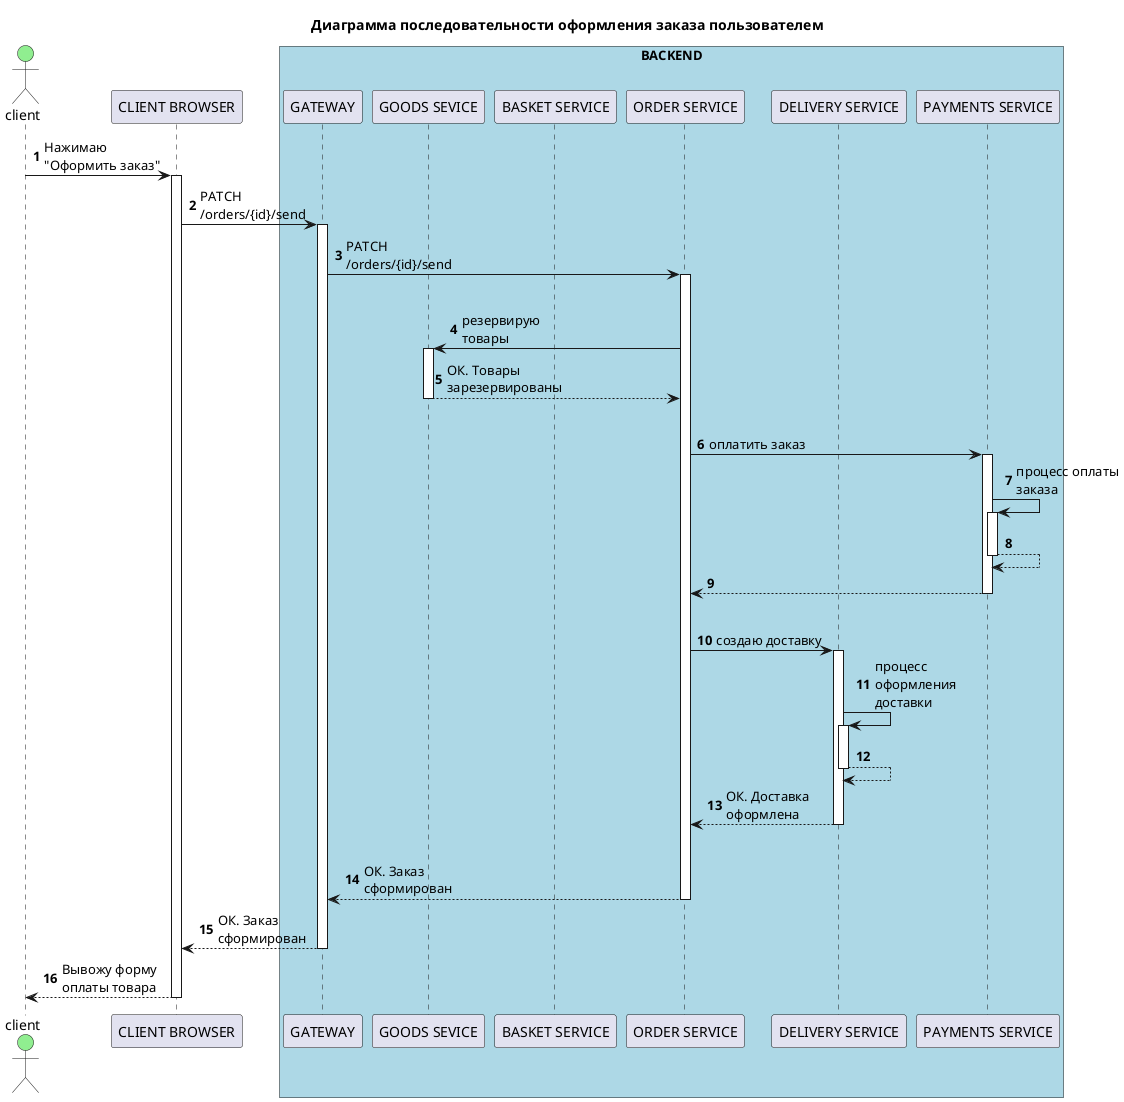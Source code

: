 @startuml
'<SETTINGS>'
autonumber
autoactivate on
skinparam maxMessageSize 125
'</SETTINGS>'

title "Диаграмма последовательности оформления заказа пользователем"

'<PARTICIPANTS>'
Actor client #LightGreen
'Actor administrator #Red
participant "CLIENT BROWSER" as browser
'
box "BACKEND" #LightBlue
    participant GATEWAY as gateway
'    participant "AUTH SERVICE" as auth
    participant "GOODS SEVICE" as goods
    participant "BASKET SERVICE" as basket
    participant "ORDER SERVICE" as orders
    participant "DELIVERY SERVICE" as delivery
    participant "PAYMENTS SERVICE" as payments
'    participant "NOTIFICATION SERVICE" as notification
end box
'
'box "INTERNAL SYSTEM" #Yellow
'participant "CRM" as crm
'participant "WMS" as wms
'end box
'
'box "OUTSIDE SYSTEM"
'participant "Identity provider" as idpr
'participant "DELIVERY OUT SERVICE" as delivery_out_serv
'participant "PAYMENTS OUT SERVICE" as payments_out_serv
'end box
'<\PARTICIPANTS>'

'<LOGIC>'
''https://pay.yandex.ru/ru/docs/payments/basic
client -> browser: Нажимаю "Оформить заказ"
browser -> gateway: PATCH /orders/{id}/send
gateway -> orders: PATCH /orders/{id}/send
|||
orders -> goods: резервирую товары
'goods -> goods: резервирую товары
goods --> orders: ОК. Товары зарезервированы
|||
orders -> payments: оплатить заказ
payments -> payments: процесс оплаты заказа
payments --> payments
payments --> orders
|||
orders -> delivery: создаю доставку
delivery -> delivery: процесс оформления доставки
delivery --> delivery
delivery --> orders: ОК. Доставка оформлена
|||
orders --> gateway: ОК. Заказ сформирован
gateway --> browser: ОК. Заказ сформирован
browser --> client: Вывожу форму оплаты товара

'<\LOGIC>'

@enduml

